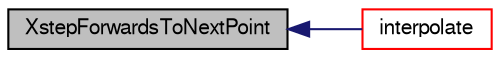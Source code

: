 digraph "XstepForwardsToNextPoint"
{
  bgcolor="transparent";
  edge [fontname="FreeSans",fontsize="10",labelfontname="FreeSans",labelfontsize="10"];
  node [fontname="FreeSans",fontsize="10",shape=record];
  rankdir="LR";
  Node77940 [label="XstepForwardsToNextPoint",height=0.2,width=0.4,color="black", fillcolor="grey75", style="filled", fontcolor="black"];
  Node77940 -> Node77941 [dir="back",color="midnightblue",fontsize="10",style="solid",fontname="FreeSans"];
  Node77941 [label="interpolate",height=0.2,width=0.4,color="red",URL="$a21124.html#aba5fff183ec42758b0944abeabec41ea"];
}
